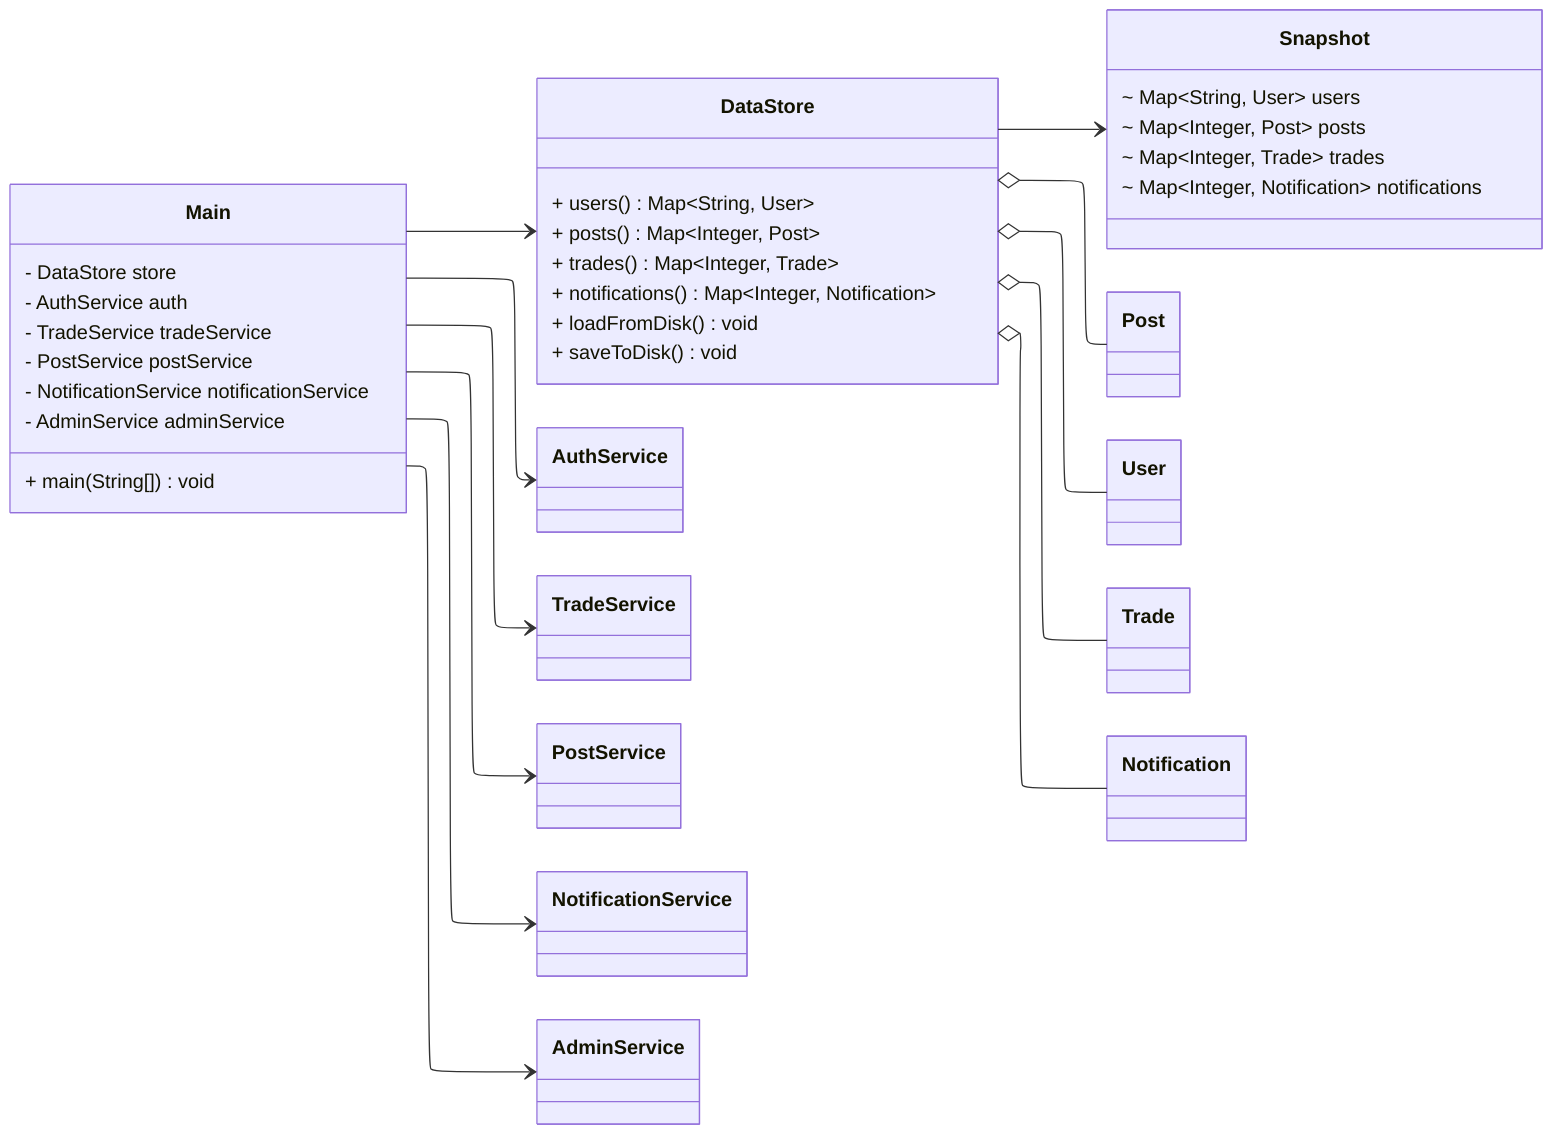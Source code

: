 ---
config:
  layout: elk
---
classDiagram
    direction LR

%% ========== Infra / App ==========
    class DataStore {
        + users() Map~String, User~
        + posts() Map~Integer, Post~
        + trades() Map~Integer, Trade~
        + notifications() Map~Integer, Notification~
        + loadFromDisk() void
        + saveToDisk() void
    }
    class Snapshot {
        ~ Map~String, User~ users
        ~ Map~Integer, Post~ posts
        ~ Map~Integer, Trade~ trades
        ~ Map~Integer, Notification~ notifications
    }
    class Main {
        + main(String[]) void
        - DataStore store
        - AuthService auth
        - TradeService tradeService
        - PostService postService
        - NotificationService notificationService
        - AdminService adminService
    }

%% Relations
    DataStore --> Snapshot
    Main --> DataStore
    Main --> AuthService
    Main --> TradeService
    Main --> PostService
    Main --> NotificationService
    Main --> AdminService

%% DataStore ownership
    DataStore o-- Post
    DataStore o-- User
    DataStore o-- Trade
    DataStore o-- Notification